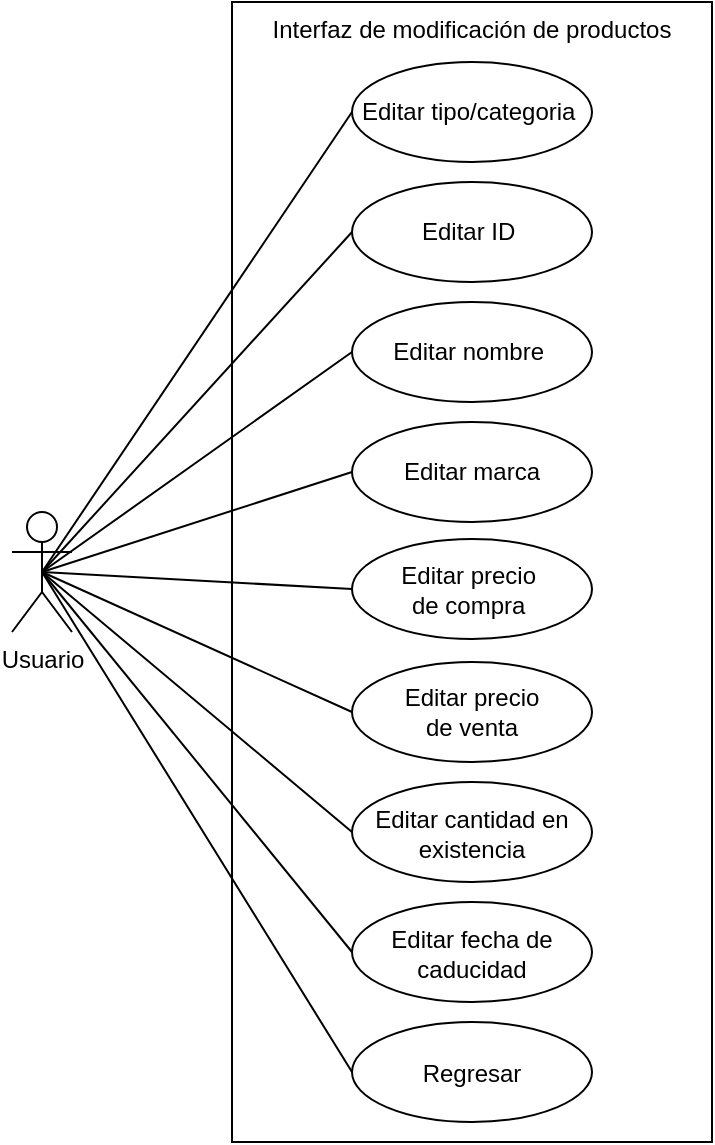 <mxfile version="22.1.7" type="github">
  <diagram name="Página-1" id="Vkcl-X-pjpEaNRaXg5EO">
    <mxGraphModel dx="1105" dy="1376" grid="1" gridSize="10" guides="1" tooltips="1" connect="1" arrows="1" fold="1" page="1" pageScale="1" pageWidth="1169" pageHeight="827" math="0" shadow="0">
      <root>
        <mxCell id="0" />
        <mxCell id="1" parent="0" />
        <mxCell id="ztS-vcjT1jRvPvO_bTys-1" value="Usuario" style="shape=umlActor;verticalLabelPosition=bottom;verticalAlign=top;html=1;outlineConnect=0;fillColor=none;" vertex="1" parent="1">
          <mxGeometry x="290" y="210" width="30" height="60" as="geometry" />
        </mxCell>
        <mxCell id="ztS-vcjT1jRvPvO_bTys-2" value="Interfaz de modificación de productos" style="rounded=0;whiteSpace=wrap;html=1;fillColor=none;verticalAlign=top;" vertex="1" parent="1">
          <mxGeometry x="400" y="-45" width="240" height="570" as="geometry" />
        </mxCell>
        <mxCell id="ztS-vcjT1jRvPvO_bTys-3" value="Editar nombre&amp;nbsp;" style="ellipse;whiteSpace=wrap;html=1;fillColor=none;spacingTop=0;" vertex="1" parent="1">
          <mxGeometry x="460" y="105" width="120" height="50" as="geometry" />
        </mxCell>
        <mxCell id="ztS-vcjT1jRvPvO_bTys-4" value="Editar tipo/categoria " style="ellipse;whiteSpace=wrap;html=1;fillColor=none;spacingTop=0;" vertex="1" parent="1">
          <mxGeometry x="460" y="-15" width="120" height="50" as="geometry" />
        </mxCell>
        <mxCell id="ztS-vcjT1jRvPvO_bTys-5" value="Editar ID&amp;nbsp;" style="ellipse;whiteSpace=wrap;html=1;fillColor=none;spacingTop=0;" vertex="1" parent="1">
          <mxGeometry x="460" y="45" width="120" height="50" as="geometry" />
        </mxCell>
        <mxCell id="ztS-vcjT1jRvPvO_bTys-6" value="Editar marca" style="ellipse;whiteSpace=wrap;html=1;fillColor=none;spacingTop=0;" vertex="1" parent="1">
          <mxGeometry x="460" y="165" width="120" height="50" as="geometry" />
        </mxCell>
        <mxCell id="ztS-vcjT1jRvPvO_bTys-7" value="Editar precio &#xa;de compra " style="ellipse;whiteSpace=wrap;html=1;fillColor=none;spacingTop=0;spacing=0;" vertex="1" parent="1">
          <mxGeometry x="460" y="223.5" width="120" height="50" as="geometry" />
        </mxCell>
        <mxCell id="ztS-vcjT1jRvPvO_bTys-12" value="Editar cantidad en existencia" style="ellipse;whiteSpace=wrap;html=1;fillColor=none;spacingTop=2;" vertex="1" parent="1">
          <mxGeometry x="460" y="345" width="120" height="50" as="geometry" />
        </mxCell>
        <mxCell id="ztS-vcjT1jRvPvO_bTys-13" value="Editar precio&#xa;de venta" style="ellipse;whiteSpace=wrap;html=1;fillColor=none;spacingTop=0;spacing=0;" vertex="1" parent="1">
          <mxGeometry x="460" y="285" width="120" height="50" as="geometry" />
        </mxCell>
        <mxCell id="ztS-vcjT1jRvPvO_bTys-14" value="Editar fecha de caducidad" style="ellipse;whiteSpace=wrap;html=1;fillColor=none;spacingTop=2;" vertex="1" parent="1">
          <mxGeometry x="460" y="405" width="120" height="50" as="geometry" />
        </mxCell>
        <mxCell id="ztS-vcjT1jRvPvO_bTys-15" value="Regresar" style="ellipse;whiteSpace=wrap;html=1;fillColor=none;spacingTop=2;" vertex="1" parent="1">
          <mxGeometry x="460" y="465" width="120" height="50" as="geometry" />
        </mxCell>
        <mxCell id="ztS-vcjT1jRvPvO_bTys-16" value="" style="endArrow=none;html=1;rounded=0;exitX=0.5;exitY=0.5;exitDx=0;exitDy=0;exitPerimeter=0;entryX=0;entryY=0.5;entryDx=0;entryDy=0;" edge="1" parent="1" source="ztS-vcjT1jRvPvO_bTys-1" target="ztS-vcjT1jRvPvO_bTys-4">
          <mxGeometry width="50" height="50" relative="1" as="geometry">
            <mxPoint x="280" y="430" as="sourcePoint" />
            <mxPoint x="330" y="380" as="targetPoint" />
          </mxGeometry>
        </mxCell>
        <mxCell id="ztS-vcjT1jRvPvO_bTys-17" value="" style="endArrow=none;html=1;rounded=0;exitX=0.5;exitY=0.5;exitDx=0;exitDy=0;exitPerimeter=0;entryX=0;entryY=0.5;entryDx=0;entryDy=0;" edge="1" parent="1" source="ztS-vcjT1jRvPvO_bTys-1" target="ztS-vcjT1jRvPvO_bTys-5">
          <mxGeometry width="50" height="50" relative="1" as="geometry">
            <mxPoint x="315" y="250" as="sourcePoint" />
            <mxPoint x="470" y="20" as="targetPoint" />
          </mxGeometry>
        </mxCell>
        <mxCell id="ztS-vcjT1jRvPvO_bTys-18" value="" style="endArrow=none;html=1;rounded=0;exitX=0.5;exitY=0.5;exitDx=0;exitDy=0;exitPerimeter=0;entryX=0;entryY=0.5;entryDx=0;entryDy=0;" edge="1" parent="1" source="ztS-vcjT1jRvPvO_bTys-1" target="ztS-vcjT1jRvPvO_bTys-3">
          <mxGeometry width="50" height="50" relative="1" as="geometry">
            <mxPoint x="315" y="250" as="sourcePoint" />
            <mxPoint x="470" y="80" as="targetPoint" />
          </mxGeometry>
        </mxCell>
        <mxCell id="ztS-vcjT1jRvPvO_bTys-19" value="" style="endArrow=none;html=1;rounded=0;exitX=0.5;exitY=0.5;exitDx=0;exitDy=0;exitPerimeter=0;entryX=0;entryY=0.5;entryDx=0;entryDy=0;" edge="1" parent="1" source="ztS-vcjT1jRvPvO_bTys-1" target="ztS-vcjT1jRvPvO_bTys-6">
          <mxGeometry width="50" height="50" relative="1" as="geometry">
            <mxPoint x="315" y="250" as="sourcePoint" />
            <mxPoint x="470" y="140" as="targetPoint" />
          </mxGeometry>
        </mxCell>
        <mxCell id="ztS-vcjT1jRvPvO_bTys-20" value="" style="endArrow=none;html=1;rounded=0;exitX=0.5;exitY=0.5;exitDx=0;exitDy=0;exitPerimeter=0;entryX=0;entryY=0.5;entryDx=0;entryDy=0;" edge="1" parent="1" source="ztS-vcjT1jRvPvO_bTys-1" target="ztS-vcjT1jRvPvO_bTys-7">
          <mxGeometry width="50" height="50" relative="1" as="geometry">
            <mxPoint x="315" y="250" as="sourcePoint" />
            <mxPoint x="470" y="200" as="targetPoint" />
          </mxGeometry>
        </mxCell>
        <mxCell id="ztS-vcjT1jRvPvO_bTys-21" value="" style="endArrow=none;html=1;rounded=0;exitX=0.5;exitY=0.5;exitDx=0;exitDy=0;exitPerimeter=0;entryX=0;entryY=0.5;entryDx=0;entryDy=0;" edge="1" parent="1" source="ztS-vcjT1jRvPvO_bTys-1" target="ztS-vcjT1jRvPvO_bTys-13">
          <mxGeometry width="50" height="50" relative="1" as="geometry">
            <mxPoint x="315" y="250" as="sourcePoint" />
            <mxPoint x="470" y="259" as="targetPoint" />
          </mxGeometry>
        </mxCell>
        <mxCell id="ztS-vcjT1jRvPvO_bTys-22" value="" style="endArrow=none;html=1;rounded=0;exitX=0.5;exitY=0.5;exitDx=0;exitDy=0;exitPerimeter=0;entryX=0;entryY=0.5;entryDx=0;entryDy=0;" edge="1" parent="1" source="ztS-vcjT1jRvPvO_bTys-1" target="ztS-vcjT1jRvPvO_bTys-12">
          <mxGeometry width="50" height="50" relative="1" as="geometry">
            <mxPoint x="315" y="250" as="sourcePoint" />
            <mxPoint x="470" y="320" as="targetPoint" />
          </mxGeometry>
        </mxCell>
        <mxCell id="ztS-vcjT1jRvPvO_bTys-23" value="" style="endArrow=none;html=1;rounded=0;exitX=0.5;exitY=0.5;exitDx=0;exitDy=0;exitPerimeter=0;entryX=0;entryY=0.5;entryDx=0;entryDy=0;" edge="1" parent="1" source="ztS-vcjT1jRvPvO_bTys-1" target="ztS-vcjT1jRvPvO_bTys-14">
          <mxGeometry width="50" height="50" relative="1" as="geometry">
            <mxPoint x="315" y="250" as="sourcePoint" />
            <mxPoint x="470" y="380" as="targetPoint" />
          </mxGeometry>
        </mxCell>
        <mxCell id="ztS-vcjT1jRvPvO_bTys-24" value="" style="endArrow=none;html=1;rounded=0;exitX=0.5;exitY=0.5;exitDx=0;exitDy=0;exitPerimeter=0;entryX=0;entryY=0.5;entryDx=0;entryDy=0;" edge="1" parent="1" source="ztS-vcjT1jRvPvO_bTys-1" target="ztS-vcjT1jRvPvO_bTys-15">
          <mxGeometry width="50" height="50" relative="1" as="geometry">
            <mxPoint x="315" y="250" as="sourcePoint" />
            <mxPoint x="470" y="440" as="targetPoint" />
          </mxGeometry>
        </mxCell>
      </root>
    </mxGraphModel>
  </diagram>
</mxfile>
